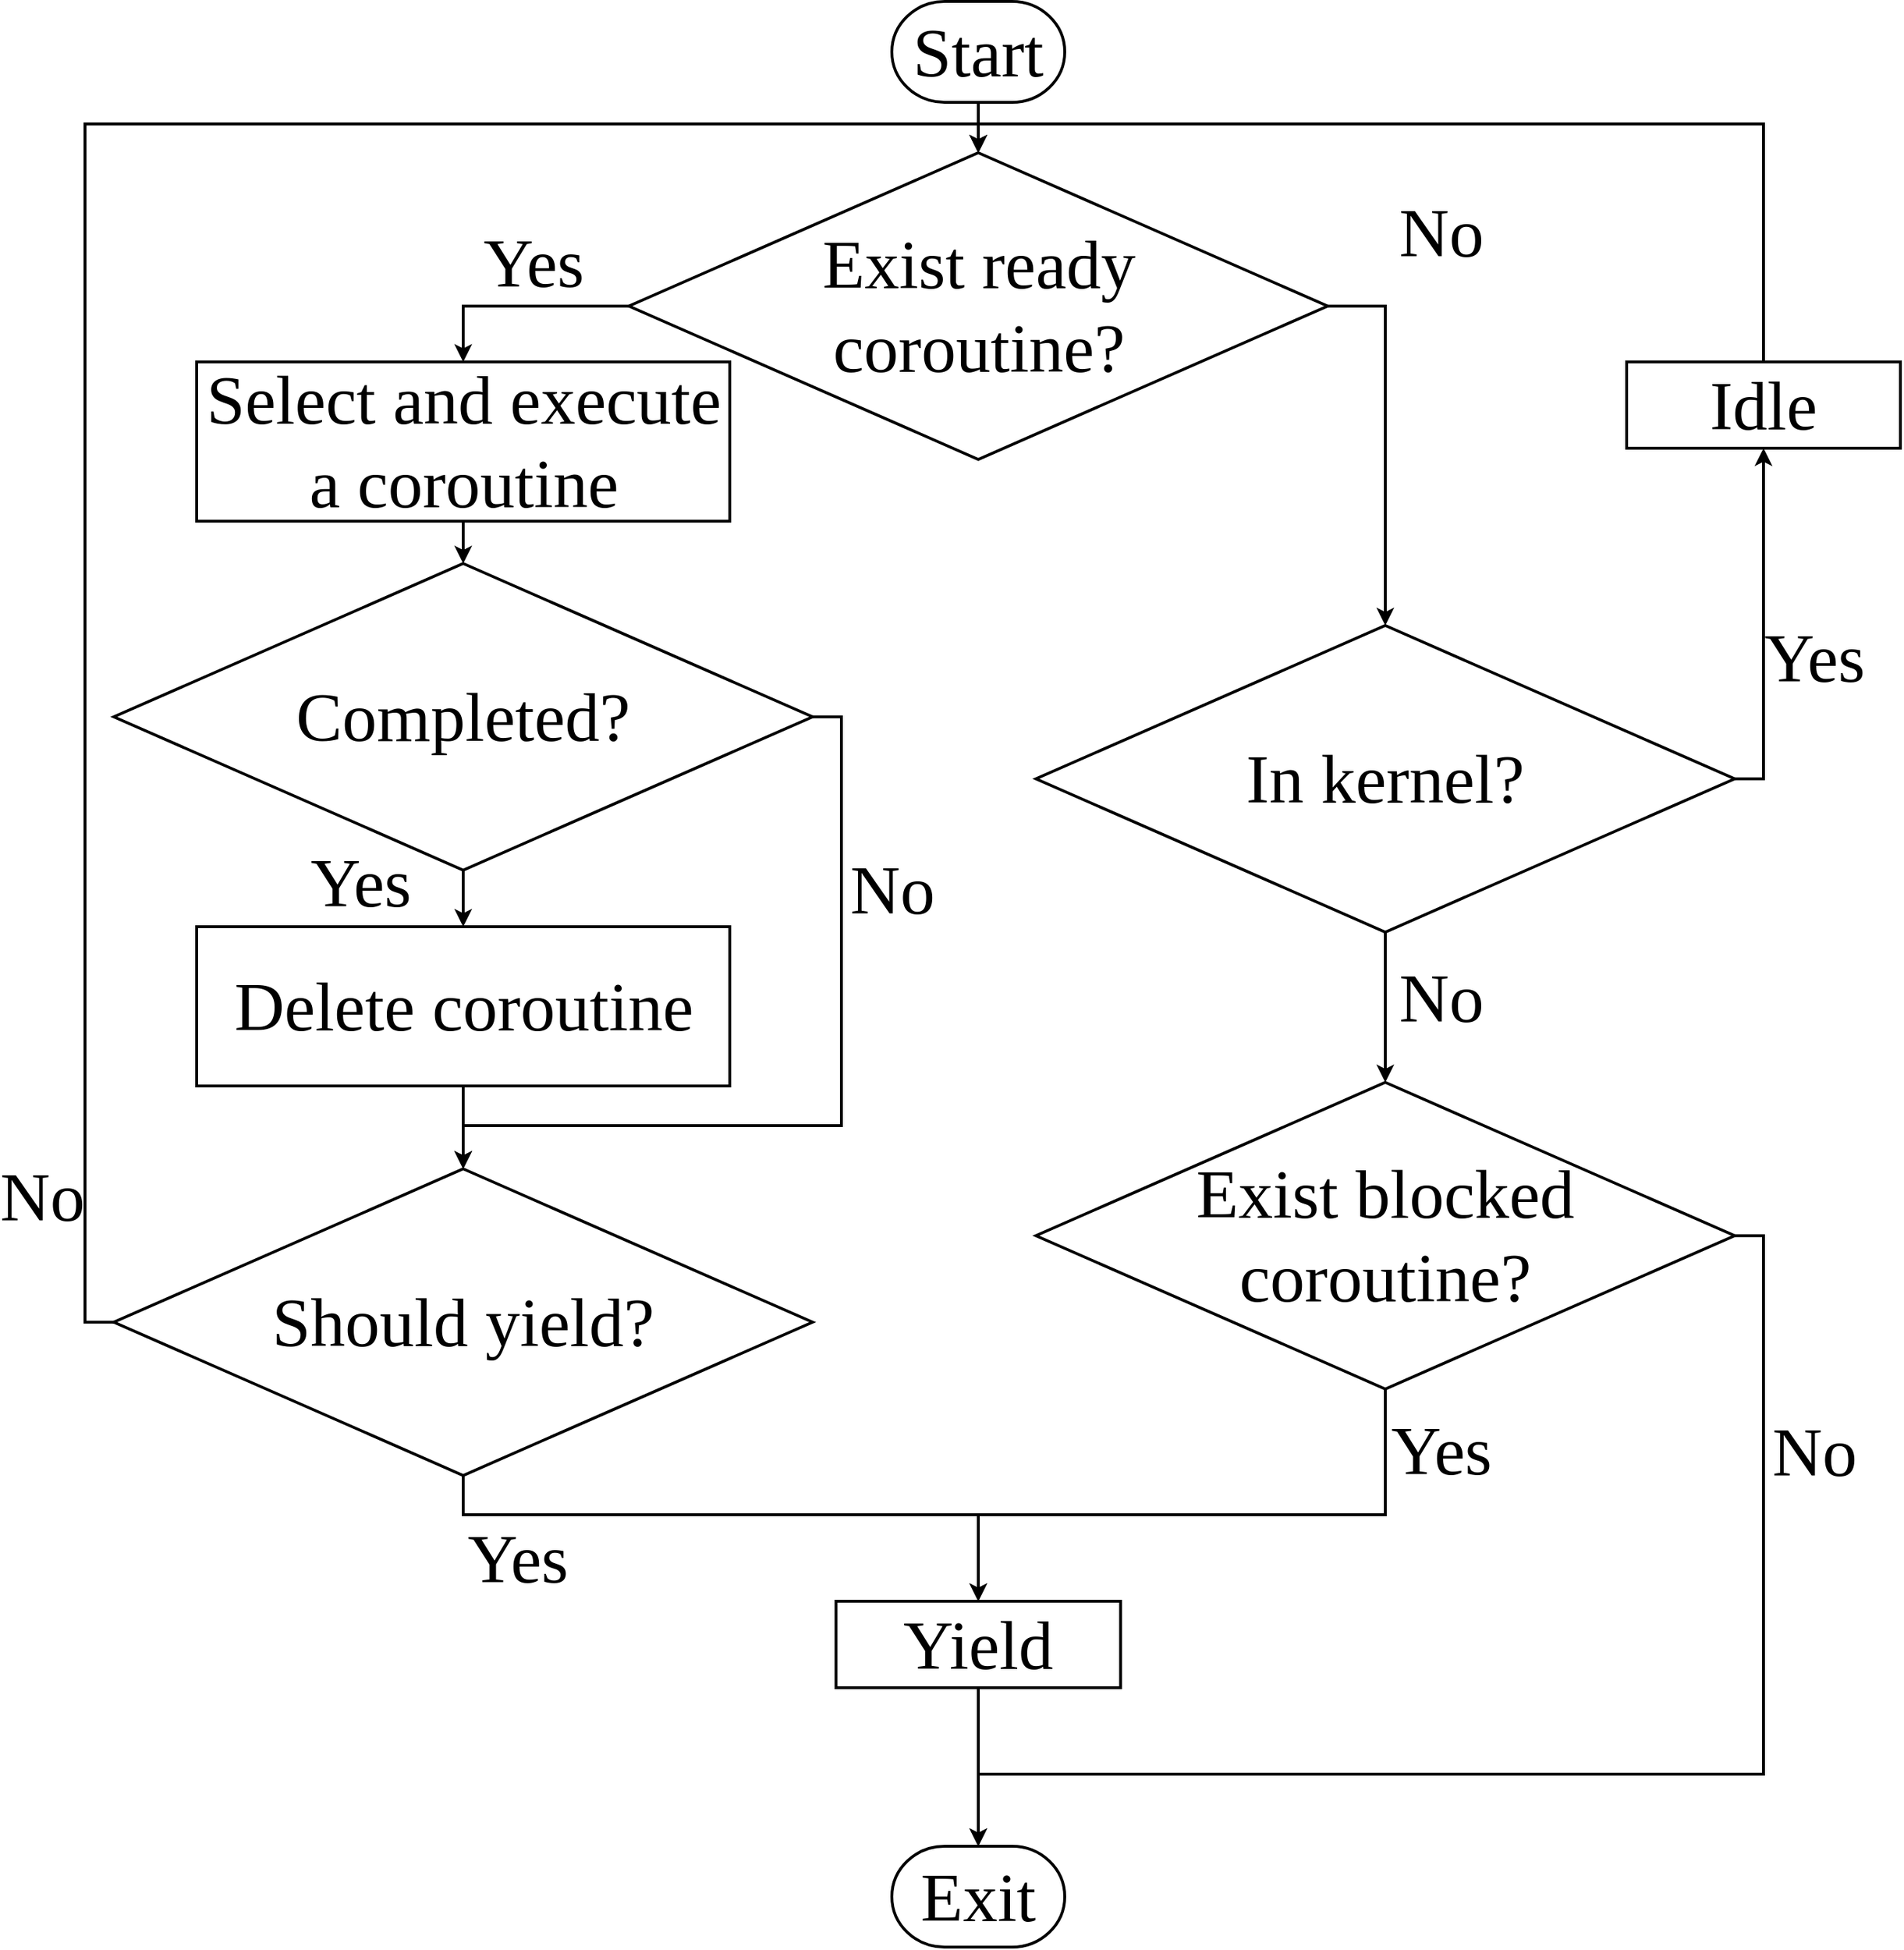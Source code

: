 <mxfile>
    <diagram id="C5RBs43oDa-KdzZeNtuy" name="Page-1">
        <mxGraphModel dx="1076" dy="779" grid="1" gridSize="10" guides="1" tooltips="1" connect="1" arrows="1" fold="1" page="1" pageScale="1" pageWidth="1169" pageHeight="827" math="0" shadow="0">
            <root>
                <mxCell id="WIyWlLk6GJQsqaUBKTNV-0"/>
                <mxCell id="WIyWlLk6GJQsqaUBKTNV-1" parent="WIyWlLk6GJQsqaUBKTNV-0"/>
                <mxCell id="bkBwzWGdvT6vBUZLJ9nT-39" style="edgeStyle=orthogonalEdgeStyle;rounded=0;orthogonalLoop=1;jettySize=auto;html=1;exitX=0.5;exitY=1;exitDx=0;exitDy=0;exitPerimeter=0;entryX=0.5;entryY=0;entryDx=0;entryDy=0;strokeWidth=2;" parent="WIyWlLk6GJQsqaUBKTNV-1" source="bkBwzWGdvT6vBUZLJ9nT-7" target="bkBwzWGdvT6vBUZLJ9nT-36" edge="1">
                    <mxGeometry relative="1" as="geometry"/>
                </mxCell>
                <mxCell id="bkBwzWGdvT6vBUZLJ9nT-7" value="&lt;font face=&quot;Times New Roman&quot; style=&quot;font-size: 48px;&quot;&gt;Start&lt;/font&gt;" style="strokeWidth=2;html=1;shape=mxgraph.flowchart.terminator;whiteSpace=wrap;" parent="WIyWlLk6GJQsqaUBKTNV-1" vertex="1">
                    <mxGeometry x="1770" y="270" width="120" height="70" as="geometry"/>
                </mxCell>
                <mxCell id="bkBwzWGdvT6vBUZLJ9nT-43" style="edgeStyle=orthogonalEdgeStyle;rounded=0;orthogonalLoop=1;jettySize=auto;html=1;exitX=0.5;exitY=1;exitDx=0;exitDy=0;entryX=0.5;entryY=0;entryDx=0;entryDy=0;strokeWidth=2;" parent="WIyWlLk6GJQsqaUBKTNV-1" source="bkBwzWGdvT6vBUZLJ9nT-14" target="bkBwzWGdvT6vBUZLJ9nT-37" edge="1">
                    <mxGeometry relative="1" as="geometry"/>
                </mxCell>
                <mxCell id="bkBwzWGdvT6vBUZLJ9nT-14" value="&lt;font style=&quot;font-size: 48px;&quot; face=&quot;Times New Roman&quot;&gt;Select and execute a coroutine&lt;/font&gt;" style="whiteSpace=wrap;html=1;strokeWidth=2;" parent="WIyWlLk6GJQsqaUBKTNV-1" vertex="1">
                    <mxGeometry x="1287.5" y="520.13" width="370" height="110.5" as="geometry"/>
                </mxCell>
                <mxCell id="bkBwzWGdvT6vBUZLJ9nT-65" style="edgeStyle=orthogonalEdgeStyle;rounded=0;orthogonalLoop=1;jettySize=auto;html=1;exitX=0.5;exitY=1;exitDx=0;exitDy=0;entryX=0.5;entryY=0;entryDx=0;entryDy=0;strokeWidth=2;" parent="WIyWlLk6GJQsqaUBKTNV-1" source="bkBwzWGdvT6vBUZLJ9nT-22" target="bkBwzWGdvT6vBUZLJ9nT-38" edge="1">
                    <mxGeometry relative="1" as="geometry"/>
                </mxCell>
                <mxCell id="bkBwzWGdvT6vBUZLJ9nT-22" value="&lt;font style=&quot;font-size: 48px;&quot; face=&quot;Times New Roman&quot;&gt;Delete coroutine&lt;/font&gt;" style="whiteSpace=wrap;html=1;strokeWidth=2;" parent="WIyWlLk6GJQsqaUBKTNV-1" vertex="1">
                    <mxGeometry x="1287.5" y="912" width="370" height="110.5" as="geometry"/>
                </mxCell>
                <mxCell id="bkBwzWGdvT6vBUZLJ9nT-60" style="edgeStyle=orthogonalEdgeStyle;rounded=0;orthogonalLoop=1;jettySize=auto;html=1;exitX=0.5;exitY=1;exitDx=0;exitDy=0;entryX=0.5;entryY=0;entryDx=0;entryDy=0;entryPerimeter=0;strokeWidth=2;" parent="WIyWlLk6GJQsqaUBKTNV-1" source="bkBwzWGdvT6vBUZLJ9nT-29" target="bkBwzWGdvT6vBUZLJ9nT-49" edge="1">
                    <mxGeometry relative="1" as="geometry"/>
                </mxCell>
                <mxCell id="bkBwzWGdvT6vBUZLJ9nT-29" value="&lt;font style=&quot;font-size: 48px;&quot; face=&quot;Times New Roman&quot;&gt;Yield&lt;/font&gt;" style="whiteSpace=wrap;html=1;strokeWidth=2;" parent="WIyWlLk6GJQsqaUBKTNV-1" vertex="1">
                    <mxGeometry x="1731.25" y="1380" width="197.5" height="60" as="geometry"/>
                </mxCell>
                <mxCell id="bkBwzWGdvT6vBUZLJ9nT-78" style="edgeStyle=orthogonalEdgeStyle;rounded=0;orthogonalLoop=1;jettySize=auto;html=1;exitX=0.5;exitY=1;exitDx=0;exitDy=0;entryX=0.5;entryY=0;entryDx=0;entryDy=0;strokeWidth=2;" parent="WIyWlLk6GJQsqaUBKTNV-1" source="bkBwzWGdvT6vBUZLJ9nT-34" target="bkBwzWGdvT6vBUZLJ9nT-29" edge="1">
                    <mxGeometry relative="1" as="geometry">
                        <Array as="points">
                            <mxPoint x="2113" y="1320"/>
                            <mxPoint x="1830" y="1320"/>
                        </Array>
                    </mxGeometry>
                </mxCell>
                <mxCell id="bkBwzWGdvT6vBUZLJ9nT-88" value="&lt;font style=&quot;font-size: 48px;&quot; face=&quot;Times New Roman&quot;&gt;Yes&lt;/font&gt;" style="edgeLabel;html=1;align=center;verticalAlign=middle;resizable=0;points=[];labelBackgroundColor=none;" parent="bkBwzWGdvT6vBUZLJ9nT-78" vertex="1" connectable="0">
                    <mxGeometry x="-0.81" y="10" relative="1" as="geometry">
                        <mxPoint x="28" y="1" as="offset"/>
                    </mxGeometry>
                </mxCell>
                <mxCell id="bkBwzWGdvT6vBUZLJ9nT-79" style="edgeStyle=orthogonalEdgeStyle;rounded=0;orthogonalLoop=1;jettySize=auto;html=1;exitX=1;exitY=0.5;exitDx=0;exitDy=0;entryX=0.5;entryY=0;entryDx=0;entryDy=0;entryPerimeter=0;strokeWidth=2;" parent="WIyWlLk6GJQsqaUBKTNV-1" source="bkBwzWGdvT6vBUZLJ9nT-34" target="bkBwzWGdvT6vBUZLJ9nT-49" edge="1">
                    <mxGeometry relative="1" as="geometry">
                        <Array as="points">
                            <mxPoint x="2375" y="1126"/>
                            <mxPoint x="2375" y="1500"/>
                            <mxPoint x="1830" y="1500"/>
                        </Array>
                    </mxGeometry>
                </mxCell>
                <mxCell id="bkBwzWGdvT6vBUZLJ9nT-87" value="&lt;font style=&quot;font-size: 48px;&quot; face=&quot;Times New Roman&quot;&gt;No&lt;/font&gt;" style="edgeLabel;html=1;align=center;verticalAlign=middle;resizable=0;points=[];labelBackgroundColor=none;" parent="bkBwzWGdvT6vBUZLJ9nT-79" vertex="1" connectable="0">
                    <mxGeometry x="-0.655" relative="1" as="geometry">
                        <mxPoint x="35" y="-1" as="offset"/>
                    </mxGeometry>
                </mxCell>
                <mxCell id="bkBwzWGdvT6vBUZLJ9nT-34" value="&lt;font style=&quot;font-size: 48px;&quot; face=&quot;Times New Roman&quot;&gt;Exist blocked&lt;br style=&quot;border-color: var(--border-color);&quot;&gt;coroutine?&lt;/font&gt;" style="rhombus;whiteSpace=wrap;html=1;strokeWidth=2;" parent="WIyWlLk6GJQsqaUBKTNV-1" vertex="1">
                    <mxGeometry x="1870" y="1020" width="485" height="212.75" as="geometry"/>
                </mxCell>
                <mxCell id="bkBwzWGdvT6vBUZLJ9nT-41" style="edgeStyle=orthogonalEdgeStyle;rounded=0;orthogonalLoop=1;jettySize=auto;html=1;exitX=0.5;exitY=1;exitDx=0;exitDy=0;entryX=0.5;entryY=0;entryDx=0;entryDy=0;strokeWidth=2;" parent="WIyWlLk6GJQsqaUBKTNV-1" source="bkBwzWGdvT6vBUZLJ9nT-35" target="bkBwzWGdvT6vBUZLJ9nT-34" edge="1">
                    <mxGeometry relative="1" as="geometry"/>
                </mxCell>
                <mxCell id="bkBwzWGdvT6vBUZLJ9nT-86" value="&lt;font style=&quot;font-size: 48px;&quot; face=&quot;Times New Roman&quot;&gt;No&lt;/font&gt;" style="edgeLabel;html=1;align=center;verticalAlign=middle;resizable=0;points=[];labelBackgroundColor=none;" parent="bkBwzWGdvT6vBUZLJ9nT-41" vertex="1" connectable="0">
                    <mxGeometry x="-0.376" y="5" relative="1" as="geometry">
                        <mxPoint x="33" y="12" as="offset"/>
                    </mxGeometry>
                </mxCell>
                <mxCell id="bkBwzWGdvT6vBUZLJ9nT-76" style="edgeStyle=orthogonalEdgeStyle;rounded=0;orthogonalLoop=1;jettySize=auto;html=1;exitX=1;exitY=0.5;exitDx=0;exitDy=0;entryX=0.5;entryY=1;entryDx=0;entryDy=0;strokeWidth=2;" parent="WIyWlLk6GJQsqaUBKTNV-1" source="bkBwzWGdvT6vBUZLJ9nT-35" target="bkBwzWGdvT6vBUZLJ9nT-51" edge="1">
                    <mxGeometry relative="1" as="geometry"/>
                </mxCell>
                <mxCell id="bkBwzWGdvT6vBUZLJ9nT-80" value="&lt;font style=&quot;font-size: 48px;&quot; face=&quot;Times New Roman&quot;&gt;Yes&lt;/font&gt;" style="edgeLabel;html=1;align=center;verticalAlign=middle;resizable=0;points=[];labelBackgroundColor=none;" parent="bkBwzWGdvT6vBUZLJ9nT-76" vertex="1" connectable="0">
                    <mxGeometry x="-0.155" y="-4" relative="1" as="geometry">
                        <mxPoint x="31" y="1" as="offset"/>
                    </mxGeometry>
                </mxCell>
                <mxCell id="bkBwzWGdvT6vBUZLJ9nT-35" value="&lt;font face=&quot;Times New Roman&quot;&gt;&lt;span style=&quot;font-size: 48px;&quot;&gt;In kernel?&lt;/span&gt;&lt;/font&gt;" style="rhombus;whiteSpace=wrap;html=1;strokeWidth=2;" parent="WIyWlLk6GJQsqaUBKTNV-1" vertex="1">
                    <mxGeometry x="1870" y="703" width="485" height="212.75" as="geometry"/>
                </mxCell>
                <mxCell id="bkBwzWGdvT6vBUZLJ9nT-55" style="edgeStyle=orthogonalEdgeStyle;rounded=0;orthogonalLoop=1;jettySize=auto;html=1;exitX=0;exitY=0.5;exitDx=0;exitDy=0;entryX=0.5;entryY=0;entryDx=0;entryDy=0;strokeWidth=2;" parent="WIyWlLk6GJQsqaUBKTNV-1" source="bkBwzWGdvT6vBUZLJ9nT-36" target="bkBwzWGdvT6vBUZLJ9nT-14" edge="1">
                    <mxGeometry relative="1" as="geometry"/>
                </mxCell>
                <mxCell id="bkBwzWGdvT6vBUZLJ9nT-81" value="&lt;font style=&quot;font-size: 48px;&quot; face=&quot;Times New Roman&quot;&gt;Yes&lt;/font&gt;" style="edgeLabel;html=1;align=center;verticalAlign=middle;resizable=0;points=[];labelBackgroundColor=none;" parent="bkBwzWGdvT6vBUZLJ9nT-55" vertex="1" connectable="0">
                    <mxGeometry x="-0.265" y="-4" relative="1" as="geometry">
                        <mxPoint x="-10" y="-27" as="offset"/>
                    </mxGeometry>
                </mxCell>
                <mxCell id="bkBwzWGdvT6vBUZLJ9nT-56" style="edgeStyle=orthogonalEdgeStyle;rounded=0;orthogonalLoop=1;jettySize=auto;html=1;exitX=1;exitY=0.5;exitDx=0;exitDy=0;entryX=0.5;entryY=0;entryDx=0;entryDy=0;strokeWidth=2;" parent="WIyWlLk6GJQsqaUBKTNV-1" source="bkBwzWGdvT6vBUZLJ9nT-36" target="bkBwzWGdvT6vBUZLJ9nT-35" edge="1">
                    <mxGeometry relative="1" as="geometry"/>
                </mxCell>
                <mxCell id="bkBwzWGdvT6vBUZLJ9nT-82" value="&lt;font style=&quot;font-size: 48px;&quot; face=&quot;Times New Roman&quot;&gt;No&lt;/font&gt;" style="edgeLabel;html=1;align=center;verticalAlign=middle;resizable=0;points=[];labelBackgroundColor=none;" parent="bkBwzWGdvT6vBUZLJ9nT-56" vertex="1" connectable="0">
                    <mxGeometry x="-0.268" y="6" relative="1" as="geometry">
                        <mxPoint x="32" y="-107" as="offset"/>
                    </mxGeometry>
                </mxCell>
                <mxCell id="bkBwzWGdvT6vBUZLJ9nT-36" value="&lt;font style=&quot;font-size: 48px;&quot; face=&quot;Times New Roman&quot;&gt;Exist ready&lt;br style=&quot;border-color: var(--border-color);&quot;&gt;&lt;span style=&quot;&quot;&gt;coroutine?&lt;/span&gt;&lt;/font&gt;" style="rhombus;whiteSpace=wrap;html=1;strokeWidth=2;" parent="WIyWlLk6GJQsqaUBKTNV-1" vertex="1">
                    <mxGeometry x="1587.5" y="375" width="485" height="212.75" as="geometry"/>
                </mxCell>
                <mxCell id="bkBwzWGdvT6vBUZLJ9nT-46" style="edgeStyle=orthogonalEdgeStyle;rounded=0;orthogonalLoop=1;jettySize=auto;html=1;exitX=0.5;exitY=1;exitDx=0;exitDy=0;entryX=0.5;entryY=0;entryDx=0;entryDy=0;strokeWidth=2;" parent="WIyWlLk6GJQsqaUBKTNV-1" source="bkBwzWGdvT6vBUZLJ9nT-37" target="bkBwzWGdvT6vBUZLJ9nT-22" edge="1">
                    <mxGeometry relative="1" as="geometry"/>
                </mxCell>
                <mxCell id="bkBwzWGdvT6vBUZLJ9nT-84" value="&lt;font style=&quot;font-size: 48px;&quot; face=&quot;Times New Roman&quot;&gt;Yes&lt;/font&gt;" style="edgeLabel;html=1;align=center;verticalAlign=middle;resizable=0;points=[];labelBackgroundColor=none;" parent="bkBwzWGdvT6vBUZLJ9nT-46" vertex="1" connectable="0">
                    <mxGeometry x="-0.427" y="6" relative="1" as="geometry">
                        <mxPoint x="-78" y="-3" as="offset"/>
                    </mxGeometry>
                </mxCell>
                <mxCell id="bkBwzWGdvT6vBUZLJ9nT-77" style="edgeStyle=orthogonalEdgeStyle;rounded=0;orthogonalLoop=1;jettySize=auto;html=1;exitX=1;exitY=0.5;exitDx=0;exitDy=0;entryX=0.5;entryY=0;entryDx=0;entryDy=0;strokeWidth=2;" parent="WIyWlLk6GJQsqaUBKTNV-1" source="bkBwzWGdvT6vBUZLJ9nT-37" target="bkBwzWGdvT6vBUZLJ9nT-38" edge="1">
                    <mxGeometry relative="1" as="geometry">
                        <Array as="points">
                            <mxPoint x="1735" y="766"/>
                            <mxPoint x="1735" y="1050"/>
                            <mxPoint x="1473" y="1050"/>
                        </Array>
                    </mxGeometry>
                </mxCell>
                <mxCell id="bkBwzWGdvT6vBUZLJ9nT-83" value="&lt;font style=&quot;font-size: 48px;&quot; face=&quot;Times New Roman&quot;&gt;No&lt;/font&gt;" style="edgeLabel;html=1;align=center;verticalAlign=middle;resizable=0;points=[];labelBackgroundColor=none;" parent="bkBwzWGdvT6vBUZLJ9nT-77" vertex="1" connectable="0">
                    <mxGeometry x="-0.532" y="4" relative="1" as="geometry">
                        <mxPoint x="31" as="offset"/>
                    </mxGeometry>
                </mxCell>
                <mxCell id="bkBwzWGdvT6vBUZLJ9nT-37" value="&lt;font face=&quot;Times New Roman&quot;&gt;&lt;span style=&quot;font-size: 48px;&quot;&gt;Completed?&lt;/span&gt;&lt;/font&gt;" style="rhombus;whiteSpace=wrap;html=1;strokeWidth=2;" parent="WIyWlLk6GJQsqaUBKTNV-1" vertex="1">
                    <mxGeometry x="1230" y="660" width="485" height="212.75" as="geometry"/>
                </mxCell>
                <mxCell id="bkBwzWGdvT6vBUZLJ9nT-69" style="edgeStyle=orthogonalEdgeStyle;rounded=0;orthogonalLoop=1;jettySize=auto;html=1;exitX=0.5;exitY=1;exitDx=0;exitDy=0;entryX=0.5;entryY=0;entryDx=0;entryDy=0;strokeWidth=2;" parent="WIyWlLk6GJQsqaUBKTNV-1" source="bkBwzWGdvT6vBUZLJ9nT-38" target="bkBwzWGdvT6vBUZLJ9nT-29" edge="1">
                    <mxGeometry relative="1" as="geometry">
                        <Array as="points">
                            <mxPoint x="1473" y="1320"/>
                            <mxPoint x="1830" y="1320"/>
                        </Array>
                    </mxGeometry>
                </mxCell>
                <mxCell id="bkBwzWGdvT6vBUZLJ9nT-85" value="&lt;font style=&quot;font-size: 48px;&quot; face=&quot;Times New Roman&quot;&gt;Yes&lt;/font&gt;" style="edgeLabel;html=1;align=center;verticalAlign=middle;resizable=0;points=[];labelBackgroundColor=none;" parent="bkBwzWGdvT6vBUZLJ9nT-69" vertex="1" connectable="0">
                    <mxGeometry x="-0.372" y="-4" relative="1" as="geometry">
                        <mxPoint x="-75" y="26" as="offset"/>
                    </mxGeometry>
                </mxCell>
                <mxCell id="bkBwzWGdvT6vBUZLJ9nT-74" style="edgeStyle=orthogonalEdgeStyle;rounded=0;orthogonalLoop=1;jettySize=auto;html=1;exitX=0;exitY=0.5;exitDx=0;exitDy=0;entryX=0.5;entryY=0;entryDx=0;entryDy=0;strokeWidth=2;" parent="WIyWlLk6GJQsqaUBKTNV-1" source="bkBwzWGdvT6vBUZLJ9nT-38" target="bkBwzWGdvT6vBUZLJ9nT-36" edge="1">
                    <mxGeometry relative="1" as="geometry"/>
                </mxCell>
                <mxCell id="bkBwzWGdvT6vBUZLJ9nT-89" value="&lt;font style=&quot;font-size: 48px;&quot; face=&quot;Times New Roman&quot;&gt;No&lt;/font&gt;" style="edgeLabel;html=1;align=center;verticalAlign=middle;resizable=0;points=[];labelBackgroundColor=none;" parent="bkBwzWGdvT6vBUZLJ9nT-74" vertex="1" connectable="0">
                    <mxGeometry x="-0.854" y="4" relative="1" as="geometry">
                        <mxPoint x="-26" y="1" as="offset"/>
                    </mxGeometry>
                </mxCell>
                <mxCell id="bkBwzWGdvT6vBUZLJ9nT-38" value="&lt;font face=&quot;Times New Roman&quot;&gt;&lt;span style=&quot;font-size: 48px;&quot;&gt;Should yield?&lt;/span&gt;&lt;/font&gt;" style="rhombus;whiteSpace=wrap;html=1;strokeWidth=2;" parent="WIyWlLk6GJQsqaUBKTNV-1" vertex="1">
                    <mxGeometry x="1230" y="1080" width="485" height="212.75" as="geometry"/>
                </mxCell>
                <mxCell id="bkBwzWGdvT6vBUZLJ9nT-49" value="&lt;font face=&quot;Times New Roman&quot; style=&quot;font-size: 48px;&quot;&gt;Exit&lt;/font&gt;" style="strokeWidth=2;html=1;shape=mxgraph.flowchart.terminator;whiteSpace=wrap;" parent="WIyWlLk6GJQsqaUBKTNV-1" vertex="1">
                    <mxGeometry x="1770" y="1550" width="120" height="70" as="geometry"/>
                </mxCell>
                <mxCell id="bkBwzWGdvT6vBUZLJ9nT-68" style="edgeStyle=orthogonalEdgeStyle;rounded=0;orthogonalLoop=1;jettySize=auto;html=1;exitX=0.5;exitY=0;exitDx=0;exitDy=0;entryX=0.5;entryY=0;entryDx=0;entryDy=0;strokeWidth=2;" parent="WIyWlLk6GJQsqaUBKTNV-1" source="bkBwzWGdvT6vBUZLJ9nT-51" target="bkBwzWGdvT6vBUZLJ9nT-36" edge="1">
                    <mxGeometry relative="1" as="geometry"/>
                </mxCell>
                <mxCell id="bkBwzWGdvT6vBUZLJ9nT-51" value="&lt;font style=&quot;font-size: 48px;&quot; face=&quot;Times New Roman&quot;&gt;Idle&lt;/font&gt;" style="whiteSpace=wrap;html=1;strokeWidth=2;" parent="WIyWlLk6GJQsqaUBKTNV-1" vertex="1">
                    <mxGeometry x="2280" y="520.13" width="190" height="59.87" as="geometry"/>
                </mxCell>
            </root>
        </mxGraphModel>
    </diagram>
</mxfile>